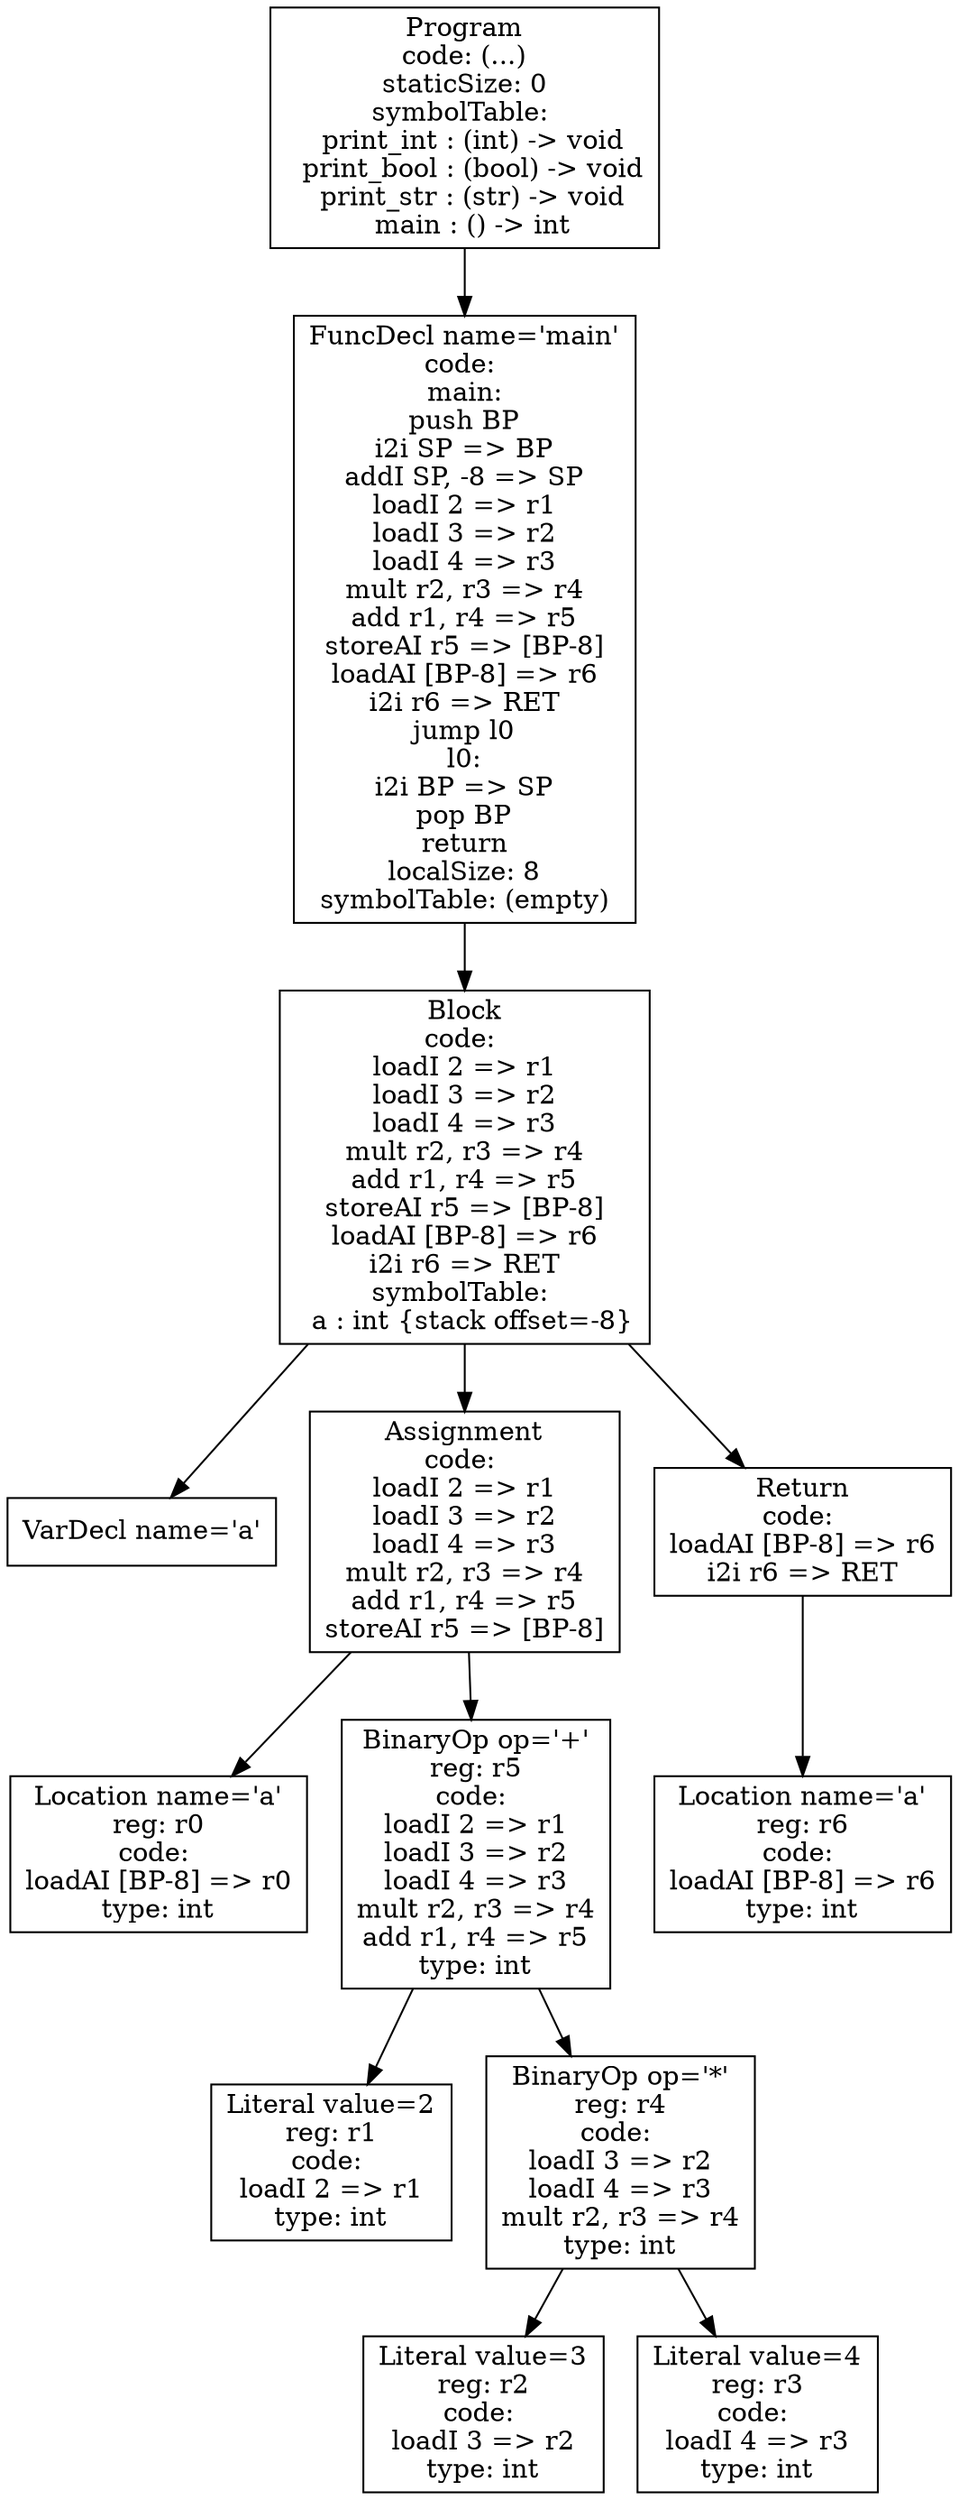 digraph AST {
3 [shape=box, label="VarDecl name='a'"];
5 [shape=box, label="Location name='a'\nreg: r0\ncode: \nloadAI [BP-8] => r0\ntype: int"];
7 [shape=box, label="Literal value=2\nreg: r1\ncode: \nloadI 2 => r1\ntype: int"];
9 [shape=box, label="Literal value=3\nreg: r2\ncode: \nloadI 3 => r2\ntype: int"];
10 [shape=box, label="Literal value=4\nreg: r3\ncode: \nloadI 4 => r3\ntype: int"];
8 [shape=box, label="BinaryOp op='*'\nreg: r4\ncode: \nloadI 3 => r2\nloadI 4 => r3\nmult r2, r3 => r4\ntype: int"];
8 -> 9;
8 -> 10;
6 [shape=box, label="BinaryOp op='+'\nreg: r5\ncode: \nloadI 2 => r1\nloadI 3 => r2\nloadI 4 => r3\nmult r2, r3 => r4\nadd r1, r4 => r5\ntype: int"];
6 -> 7;
6 -> 8;
4 [shape=box, label="Assignment\ncode: \nloadI 2 => r1\nloadI 3 => r2\nloadI 4 => r3\nmult r2, r3 => r4\nadd r1, r4 => r5\nstoreAI r5 => [BP-8]"];
4 -> 5;
4 -> 6;
12 [shape=box, label="Location name='a'\nreg: r6\ncode: \nloadAI [BP-8] => r6\ntype: int"];
11 [shape=box, label="Return\ncode: \nloadAI [BP-8] => r6\ni2i r6 => RET"];
11 -> 12;
2 [shape=box, label="Block\ncode: \nloadI 2 => r1\nloadI 3 => r2\nloadI 4 => r3\nmult r2, r3 => r4\nadd r1, r4 => r5\nstoreAI r5 => [BP-8]\nloadAI [BP-8] => r6\ni2i r6 => RET\nsymbolTable: \n  a : int {stack offset=-8}"];
2 -> 3;
2 -> 4;
2 -> 11;
1 [shape=box, label="FuncDecl name='main'\ncode: \nmain:\npush BP\ni2i SP => BP\naddI SP, -8 => SP\nloadI 2 => r1\nloadI 3 => r2\nloadI 4 => r3\nmult r2, r3 => r4\nadd r1, r4 => r5\nstoreAI r5 => [BP-8]\nloadAI [BP-8] => r6\ni2i r6 => RET\njump l0\nl0:\ni2i BP => SP\npop BP\nreturn\nlocalSize: 8\nsymbolTable: (empty)"];
1 -> 2;
0 [shape=box, label="Program\ncode: (...)\nstaticSize: 0\nsymbolTable: \n  print_int : (int) -> void\n  print_bool : (bool) -> void\n  print_str : (str) -> void\n  main : () -> int"];
0 -> 1;
}
